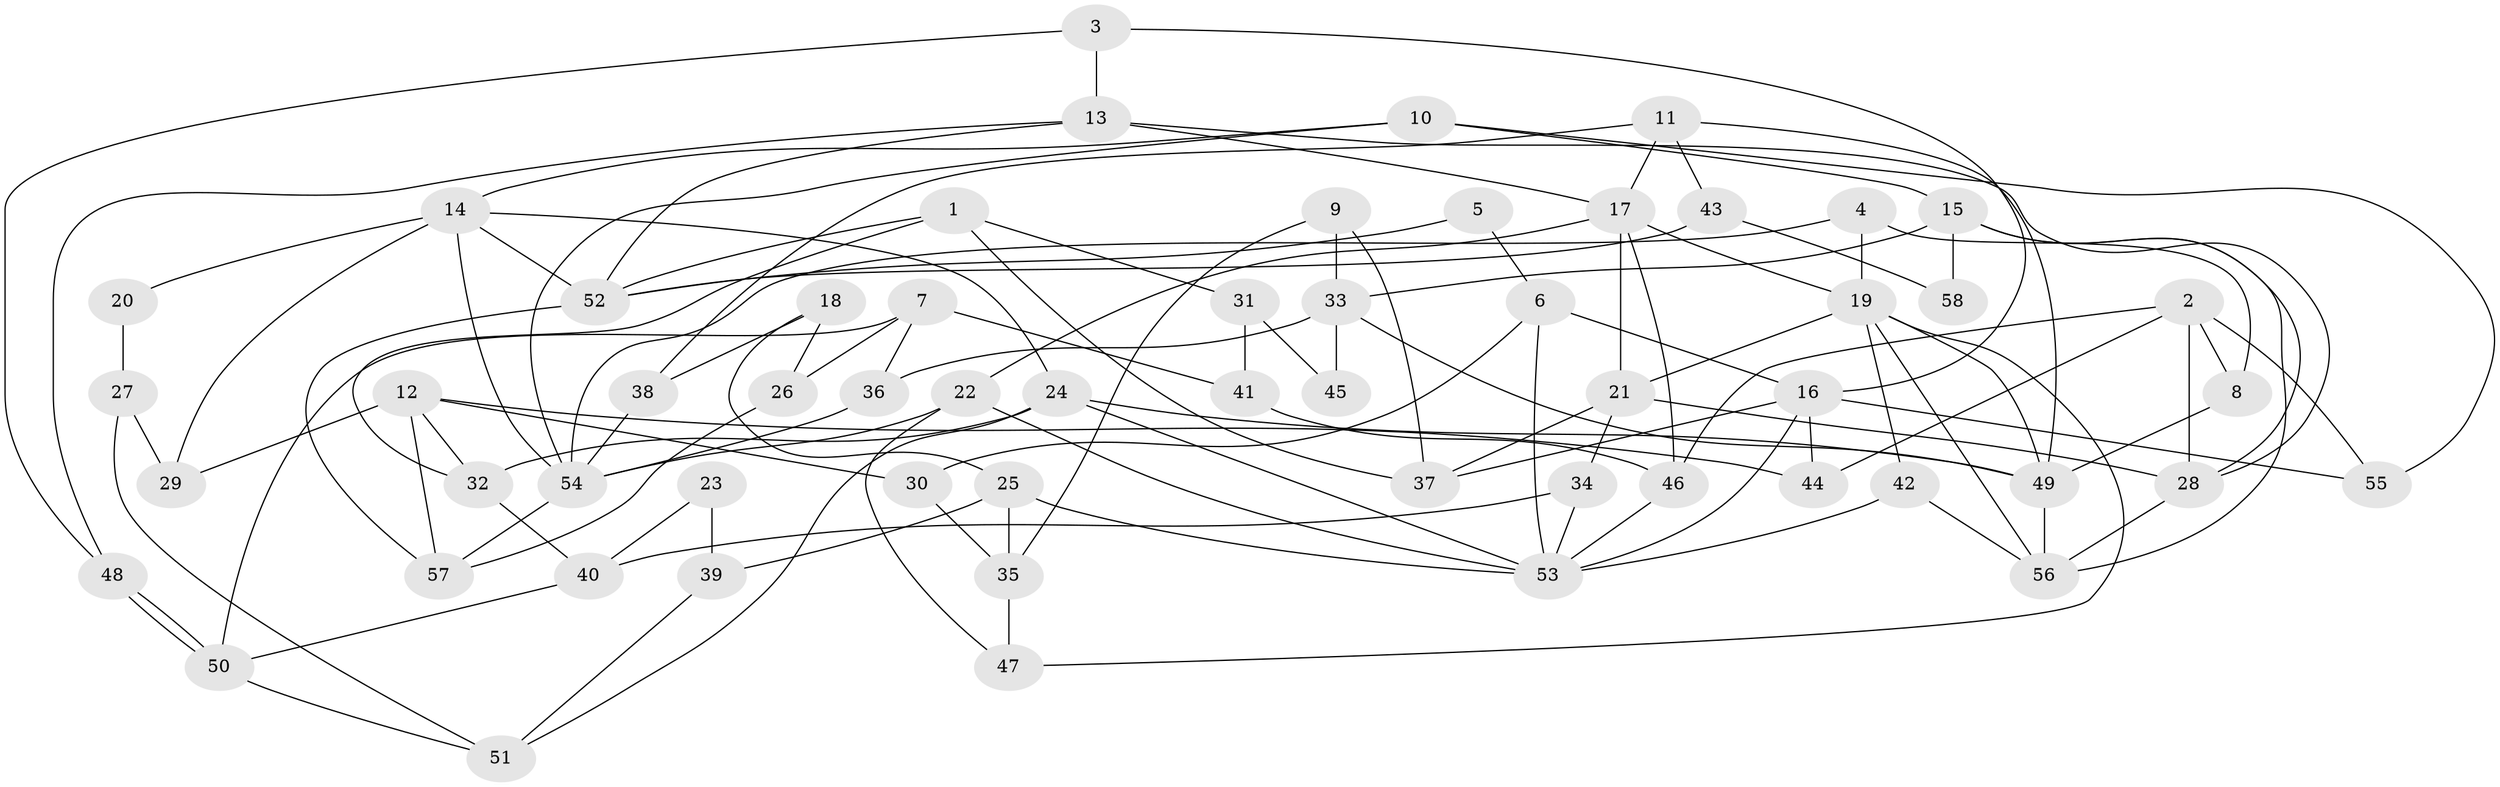 // coarse degree distribution, {6: 0.08571428571428572, 5: 0.17142857142857143, 3: 0.34285714285714286, 7: 0.2, 4: 0.11428571428571428, 11: 0.02857142857142857, 8: 0.05714285714285714}
// Generated by graph-tools (version 1.1) at 2025/41/03/06/25 10:41:59]
// undirected, 58 vertices, 116 edges
graph export_dot {
graph [start="1"]
  node [color=gray90,style=filled];
  1;
  2;
  3;
  4;
  5;
  6;
  7;
  8;
  9;
  10;
  11;
  12;
  13;
  14;
  15;
  16;
  17;
  18;
  19;
  20;
  21;
  22;
  23;
  24;
  25;
  26;
  27;
  28;
  29;
  30;
  31;
  32;
  33;
  34;
  35;
  36;
  37;
  38;
  39;
  40;
  41;
  42;
  43;
  44;
  45;
  46;
  47;
  48;
  49;
  50;
  51;
  52;
  53;
  54;
  55;
  56;
  57;
  58;
  1 -- 37;
  1 -- 52;
  1 -- 31;
  1 -- 32;
  2 -- 8;
  2 -- 46;
  2 -- 28;
  2 -- 44;
  2 -- 55;
  3 -- 16;
  3 -- 48;
  3 -- 13;
  4 -- 54;
  4 -- 19;
  4 -- 8;
  5 -- 6;
  5 -- 52;
  6 -- 16;
  6 -- 53;
  6 -- 30;
  7 -- 50;
  7 -- 26;
  7 -- 36;
  7 -- 41;
  8 -- 49;
  9 -- 35;
  9 -- 33;
  9 -- 37;
  10 -- 54;
  10 -- 55;
  10 -- 14;
  10 -- 15;
  11 -- 17;
  11 -- 49;
  11 -- 38;
  11 -- 43;
  12 -- 57;
  12 -- 32;
  12 -- 29;
  12 -- 30;
  12 -- 44;
  13 -- 28;
  13 -- 17;
  13 -- 48;
  13 -- 52;
  14 -- 54;
  14 -- 20;
  14 -- 24;
  14 -- 29;
  14 -- 52;
  15 -- 56;
  15 -- 28;
  15 -- 33;
  15 -- 58;
  16 -- 37;
  16 -- 44;
  16 -- 53;
  16 -- 55;
  17 -- 19;
  17 -- 21;
  17 -- 22;
  17 -- 46;
  18 -- 38;
  18 -- 25;
  18 -- 26;
  19 -- 21;
  19 -- 42;
  19 -- 47;
  19 -- 49;
  19 -- 56;
  20 -- 27;
  21 -- 28;
  21 -- 34;
  21 -- 37;
  22 -- 53;
  22 -- 47;
  22 -- 54;
  23 -- 39;
  23 -- 40;
  24 -- 49;
  24 -- 32;
  24 -- 51;
  24 -- 53;
  25 -- 35;
  25 -- 53;
  25 -- 39;
  26 -- 57;
  27 -- 51;
  27 -- 29;
  28 -- 56;
  30 -- 35;
  31 -- 41;
  31 -- 45;
  32 -- 40;
  33 -- 49;
  33 -- 36;
  33 -- 45;
  34 -- 53;
  34 -- 40;
  35 -- 47;
  36 -- 54;
  38 -- 54;
  39 -- 51;
  40 -- 50;
  41 -- 46;
  42 -- 53;
  42 -- 56;
  43 -- 52;
  43 -- 58;
  46 -- 53;
  48 -- 50;
  48 -- 50;
  49 -- 56;
  50 -- 51;
  52 -- 57;
  54 -- 57;
}
